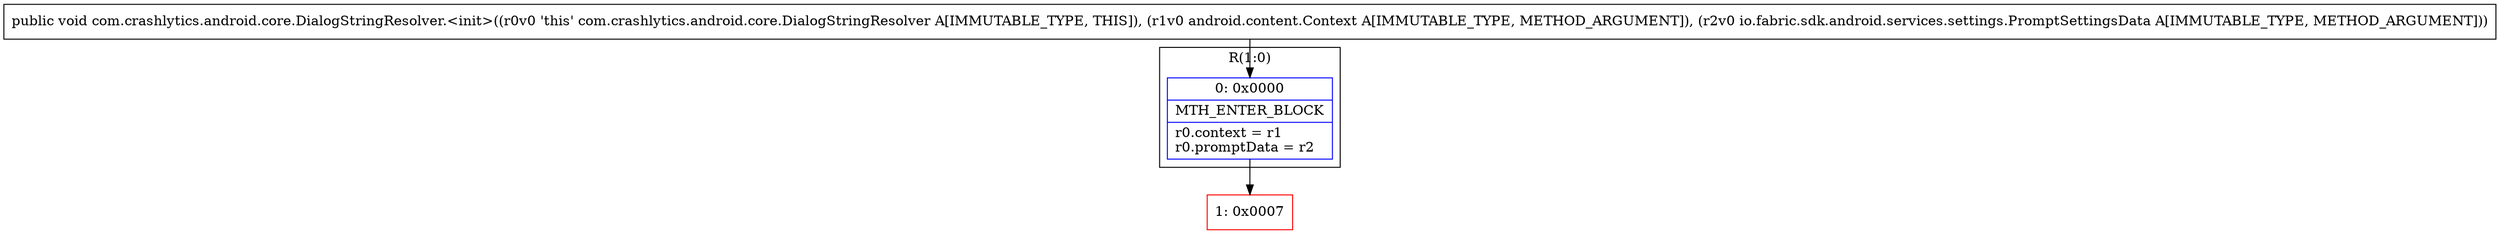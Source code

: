 digraph "CFG forcom.crashlytics.android.core.DialogStringResolver.\<init\>(Landroid\/content\/Context;Lio\/fabric\/sdk\/android\/services\/settings\/PromptSettingsData;)V" {
subgraph cluster_Region_1497906025 {
label = "R(1:0)";
node [shape=record,color=blue];
Node_0 [shape=record,label="{0\:\ 0x0000|MTH_ENTER_BLOCK\l|r0.context = r1\lr0.promptData = r2\l}"];
}
Node_1 [shape=record,color=red,label="{1\:\ 0x0007}"];
MethodNode[shape=record,label="{public void com.crashlytics.android.core.DialogStringResolver.\<init\>((r0v0 'this' com.crashlytics.android.core.DialogStringResolver A[IMMUTABLE_TYPE, THIS]), (r1v0 android.content.Context A[IMMUTABLE_TYPE, METHOD_ARGUMENT]), (r2v0 io.fabric.sdk.android.services.settings.PromptSettingsData A[IMMUTABLE_TYPE, METHOD_ARGUMENT])) }"];
MethodNode -> Node_0;
Node_0 -> Node_1;
}

